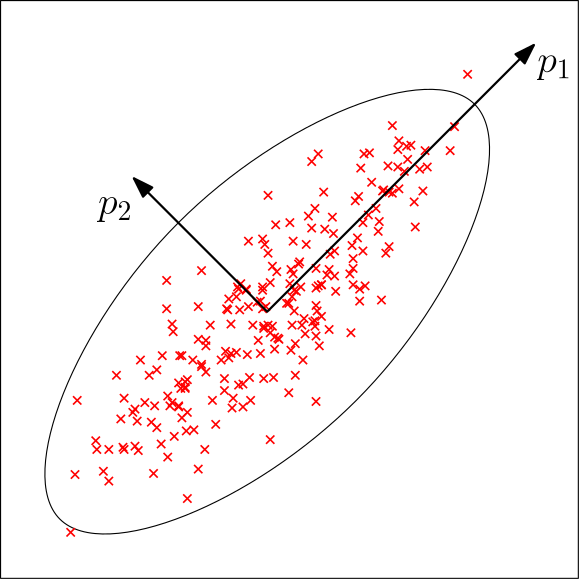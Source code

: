 <?xml version="1.0"?>
<!DOCTYPE ipe SYSTEM "ipe.dtd">
<ipe version="70212" creator="Ipe 7.2.13">
<info created="D:20200625141755" modified="D:20200702141635"/>
<ipestyle name="basic">
<symbol name="arrow/arc(spx)">
<path stroke="sym-stroke" fill="sym-stroke" pen="sym-pen">
0 0 m
-1 0.333 l
-1 -0.333 l
h
</path>
</symbol>
<symbol name="arrow/farc(spx)">
<path stroke="sym-stroke" fill="white" pen="sym-pen">
0 0 m
-1 0.333 l
-1 -0.333 l
h
</path>
</symbol>
<symbol name="arrow/ptarc(spx)">
<path stroke="sym-stroke" fill="sym-stroke" pen="sym-pen">
0 0 m
-1 0.333 l
-0.8 0 l
-1 -0.333 l
h
</path>
</symbol>
<symbol name="arrow/fptarc(spx)">
<path stroke="sym-stroke" fill="white" pen="sym-pen">
0 0 m
-1 0.333 l
-0.8 0 l
-1 -0.333 l
h
</path>
</symbol>
<symbol name="mark/circle(sx)" transformations="translations">
<path fill="sym-stroke">
0.6 0 0 0.6 0 0 e
0.4 0 0 0.4 0 0 e
</path>
</symbol>
<symbol name="mark/disk(sx)" transformations="translations">
<path fill="sym-stroke">
0.6 0 0 0.6 0 0 e
</path>
</symbol>
<symbol name="mark/fdisk(sfx)" transformations="translations">
<group>
<path fill="sym-fill">
0.5 0 0 0.5 0 0 e
</path>
<path fill="sym-stroke" fillrule="eofill">
0.6 0 0 0.6 0 0 e
0.4 0 0 0.4 0 0 e
</path>
</group>
</symbol>
<symbol name="mark/box(sx)" transformations="translations">
<path fill="sym-stroke" fillrule="eofill">
-0.6 -0.6 m
0.6 -0.6 l
0.6 0.6 l
-0.6 0.6 l
h
-0.4 -0.4 m
0.4 -0.4 l
0.4 0.4 l
-0.4 0.4 l
h
</path>
</symbol>
<symbol name="mark/square(sx)" transformations="translations">
<path fill="sym-stroke">
-0.6 -0.6 m
0.6 -0.6 l
0.6 0.6 l
-0.6 0.6 l
h
</path>
</symbol>
<symbol name="mark/fsquare(sfx)" transformations="translations">
<group>
<path fill="sym-fill">
-0.5 -0.5 m
0.5 -0.5 l
0.5 0.5 l
-0.5 0.5 l
h
</path>
<path fill="sym-stroke" fillrule="eofill">
-0.6 -0.6 m
0.6 -0.6 l
0.6 0.6 l
-0.6 0.6 l
h
-0.4 -0.4 m
0.4 -0.4 l
0.4 0.4 l
-0.4 0.4 l
h
</path>
</group>
</symbol>
<symbol name="mark/cross(sx)" transformations="translations">
<group>
<path fill="sym-stroke">
-0.43 -0.57 m
0.57 0.43 l
0.43 0.57 l
-0.57 -0.43 l
h
</path>
<path fill="sym-stroke">
-0.43 0.57 m
0.57 -0.43 l
0.43 -0.57 l
-0.57 0.43 l
h
</path>
</group>
</symbol>
<symbol name="arrow/fnormal(spx)">
<path stroke="sym-stroke" fill="white" pen="sym-pen">
0 0 m
-1 0.333 l
-1 -0.333 l
h
</path>
</symbol>
<symbol name="arrow/pointed(spx)">
<path stroke="sym-stroke" fill="sym-stroke" pen="sym-pen">
0 0 m
-1 0.333 l
-0.8 0 l
-1 -0.333 l
h
</path>
</symbol>
<symbol name="arrow/fpointed(spx)">
<path stroke="sym-stroke" fill="white" pen="sym-pen">
0 0 m
-1 0.333 l
-0.8 0 l
-1 -0.333 l
h
</path>
</symbol>
<symbol name="arrow/linear(spx)">
<path stroke="sym-stroke" pen="sym-pen">
-1 0.333 m
0 0 l
-1 -0.333 l
</path>
</symbol>
<symbol name="arrow/fdouble(spx)">
<path stroke="sym-stroke" fill="white" pen="sym-pen">
0 0 m
-1 0.333 l
-1 -0.333 l
h
-1 0 m
-2 0.333 l
-2 -0.333 l
h
</path>
</symbol>
<symbol name="arrow/double(spx)">
<path stroke="sym-stroke" fill="sym-stroke" pen="sym-pen">
0 0 m
-1 0.333 l
-1 -0.333 l
h
-1 0 m
-2 0.333 l
-2 -0.333 l
h
</path>
</symbol>
<pen name="heavier" value="0.8"/>
<pen name="fat" value="1.2"/>
<pen name="ultrafat" value="2"/>
<symbolsize name="large" value="5"/>
<symbolsize name="small" value="2"/>
<symbolsize name="tiny" value="1.1"/>
<arrowsize name="large" value="10"/>
<arrowsize name="small" value="5"/>
<arrowsize name="tiny" value="3"/>
<color name="red" value="1 0 0"/>
<color name="green" value="0 1 0"/>
<color name="blue" value="0 0 1"/>
<color name="yellow" value="1 1 0"/>
<color name="orange" value="1 0.647 0"/>
<color name="gold" value="1 0.843 0"/>
<color name="purple" value="0.627 0.125 0.941"/>
<color name="gray" value="0.745"/>
<color name="brown" value="0.647 0.165 0.165"/>
<color name="navy" value="0 0 0.502"/>
<color name="pink" value="1 0.753 0.796"/>
<color name="seagreen" value="0.18 0.545 0.341"/>
<color name="turquoise" value="0.251 0.878 0.816"/>
<color name="violet" value="0.933 0.51 0.933"/>
<color name="darkblue" value="0 0 0.545"/>
<color name="darkcyan" value="0 0.545 0.545"/>
<color name="darkgray" value="0.663"/>
<color name="darkgreen" value="0 0.392 0"/>
<color name="darkmagenta" value="0.545 0 0.545"/>
<color name="darkorange" value="1 0.549 0"/>
<color name="darkred" value="0.545 0 0"/>
<color name="lightblue" value="0.678 0.847 0.902"/>
<color name="lightcyan" value="0.878 1 1"/>
<color name="lightgray" value="0.827"/>
<color name="lightgreen" value="0.565 0.933 0.565"/>
<color name="lightyellow" value="1 1 0.878"/>
<dashstyle name="dashed" value="[4] 0"/>
<dashstyle name="dotted" value="[1 3] 0"/>
<dashstyle name="dash dotted" value="[4 2 1 2] 0"/>
<dashstyle name="dash dot dotted" value="[4 2 1 2 1 2] 0"/>
<textsize name="large" value="\large"/>
<textsize name="Large" value="\Large"/>
<textsize name="LARGE" value="\LARGE"/>
<textsize name="huge" value="\huge"/>
<textsize name="Huge" value="\Huge"/>
<textsize name="small" value="\small"/>
<textsize name="footnote" value="\footnotesize"/>
<textsize name="tiny" value="\tiny"/>
<textstyle name="center" begin="\begin{center}" end="\end{center}"/>
<textstyle name="itemize" begin="\begin{itemize}" end="\end{itemize}"/>
<textstyle name="item" begin="\begin{itemize}\item{}" end="\end{itemize}"/>
<gridsize name="4 pts" value="4"/>
<gridsize name="8 pts (~3 mm)" value="8"/>
<gridsize name="16 pts (~6 mm)" value="16"/>
<gridsize name="32 pts (~12 mm)" value="32"/>
<gridsize name="10 pts (~3.5 mm)" value="10"/>
<gridsize name="20 pts (~7 mm)" value="20"/>
<gridsize name="14 pts (~5 mm)" value="14"/>
<gridsize name="28 pts (~10 mm)" value="28"/>
<gridsize name="56 pts (~20 mm)" value="56"/>
<anglesize name="90 deg" value="90"/>
<anglesize name="60 deg" value="60"/>
<anglesize name="45 deg" value="45"/>
<anglesize name="30 deg" value="30"/>
<anglesize name="22.5 deg" value="22.5"/>
<opacity name="10%" value="0.1"/>
<opacity name="30%" value="0.3"/>
<opacity name="50%" value="0.5"/>
<opacity name="75%" value="0.75"/>
<tiling name="falling" angle="-60" step="4" width="1"/>
<tiling name="rising" angle="30" step="4" width="1"/>
</ipestyle>
<page>
<layer name="alpha"/>
<view layers="alpha" active="alpha"/>
<path layer="alpha" stroke="black">
144 512
208 672
368 736
304 576 u
</path>
<use name="mark/cross(sx)" pos="221.747 619.544" size="normal" stroke="red"/>
<use name="mark/cross(sx)" pos="244.91 629.359" size="normal" stroke="red"/>
<use name="mark/cross(sx)" pos="239.414 606.588" size="normal" stroke="red"/>
<use name="mark/cross(sx)" pos="226.458 598.736" size="normal" stroke="red"/>
<use name="mark/cross(sx)" pos="235.488 619.151" size="normal" stroke="red"/>
<use name="mark/cross(sx)" pos="231.169 614.048" size="normal" stroke="red"/>
<use name="mark/cross(sx)" pos="275.533 622.292" size="normal" stroke="red"/>
<use name="mark/cross(sx)" pos="257.866 618.759" size="normal" stroke="red"/>
<use name="mark/cross(sx)" pos="256.296 619.151" size="normal" stroke="red"/>
<use name="mark/cross(sx)" pos="264.54 639.174" size="normal" stroke="red"/>
<use name="mark/cross(sx)" pos="246.481 634.07" size="normal" stroke="red"/>
<use name="mark/cross(sx)" pos="255.118 648.203" size="normal" stroke="red"/>
<use name="mark/cross(sx)" pos="285.74 637.603" size="normal" stroke="red"/>
<use name="mark/cross(sx)" pos="306.548 678.826" size="normal" stroke="red"/>
<use name="mark/cross(sx)" pos="276.318 667.048" size="normal" stroke="red"/>
<use name="mark/cross(sx)" pos="295.163 661.159" size="normal" stroke="red"/>
<use name="mark/cross(sx)" pos="277.496 637.211" size="normal" stroke="red"/>
<use name="mark/cross(sx)" pos="244.91 609.336" size="normal" stroke="red"/>
<use name="mark/cross(sx)" pos="224.103 598.344" size="normal" stroke="red"/>
<use name="mark/cross(sx)" pos="207.614 587.744" size="normal" stroke="red"/>
<use name="mark/cross(sx)" pos="209.577 574.003" size="normal" stroke="red"/>
<use name="mark/cross(sx)" pos="220.177 571.647" size="normal" stroke="red"/>
<use name="mark/cross(sx)" pos="197.014 566.544" size="normal" stroke="red"/>
<use name="mark/cross(sx)" pos="204.473 592.847" size="normal" stroke="red"/>
<use name="mark/cross(sx)" pos="224.495 608.159" size="normal" stroke="red"/>
<use name="mark/cross(sx)" pos="229.206 606.588" size="normal" stroke="red"/>
<use name="mark/cross(sx)" pos="227.243 599.522" size="normal" stroke="red"/>
<use name="mark/cross(sx)" pos="233.918 602.27" size="normal" stroke="red"/>
<use name="mark/cross(sx)" pos="241.377 625.04" size="normal" stroke="red"/>
<use name="mark/cross(sx)" pos="264.147 634.07" size="normal" stroke="red"/>
<use name="mark/cross(sx)" pos="232.347 638.781" size="normal" stroke="red"/>
<use name="mark/cross(sx)" pos="254.725 617.974" size="normal" stroke="red"/>
<use name="mark/cross(sx)" pos="224.103 590.099" size="normal" stroke="red"/>
<use name="mark/cross(sx)" pos="218.214 608.159" size="normal" stroke="red"/>
<use name="mark/cross(sx)" pos="227.243 587.744" size="normal" stroke="red"/>
<use name="mark/cross(sx)" pos="245.695 597.559" size="normal" stroke="red"/>
<use name="mark/cross(sx)" pos="253.547 608.944" size="normal" stroke="red"/>
<use name="mark/cross(sx)" pos="245.695 632.107" size="normal" stroke="red"/>
<use name="mark/cross(sx)" pos="259.436 638.389" size="normal" stroke="red"/>
<use name="mark/cross(sx)" pos="271.999 654.092" size="normal" stroke="red"/>
<use name="mark/cross(sx)" pos="273.57 639.566" size="normal" stroke="red"/>
<use name="mark/cross(sx)" pos="303.014 682.359" size="normal" stroke="red"/>
<use name="mark/cross(sx)" pos="270.036 648.203" size="normal" stroke="red"/>
<use name="mark/cross(sx)" pos="242.947 619.544" size="normal" stroke="red"/>
<use name="mark/cross(sx)" pos="233.918 613.655" size="normal" stroke="red"/>
<use name="mark/cross(sx)" pos="257.866 640.351" size="normal" stroke="red"/>
<use name="mark/cross(sx)" pos="250.799 619.151" size="normal" stroke="red"/>
<use name="mark/cross(sx)" pos="264.933 629.359" size="normal" stroke="red"/>
<use name="mark/cross(sx)" pos="252.37 627.396" size="normal" stroke="red"/>
<use name="mark/cross(sx)" pos="248.444 631.714" size="normal" stroke="red"/>
<use name="mark/cross(sx)" pos="253.547 627.788" size="normal" stroke="red"/>
<use name="mark/cross(sx)" pos="219.784 635.248" size="normal" stroke="red"/>
<use name="mark/cross(sx)" pos="224.103 589.707" size="normal" stroke="red"/>
<use name="mark/cross(sx)" pos="208.399 575.573" size="normal" stroke="red"/>
<use name="mark/cross(sx)" pos="185.236 544.558" size="normal" stroke="red"/>
<use name="mark/cross(sx)" pos="224.888 596.381" size="normal" stroke="red"/>
<use name="mark/cross(sx)" pos="211.932 591.277" size="normal" stroke="red"/>
<use name="mark/cross(sx)" pos="194.265 577.536" size="normal" stroke="red"/>
<use name="mark/cross(sx)" pos="254.333 650.166" size="normal" stroke="red"/>
<use name="mark/cross(sx)" pos="259.044 655.27" size="normal" stroke="red"/>
<use name="mark/cross(sx)" pos="268.073 632.892" size="normal" stroke="red"/>
<use name="mark/cross(sx)" pos="296.34 656.448" size="normal" stroke="red"/>
<use name="mark/cross(sx)" pos="279.851 652.129" size="normal" stroke="red"/>
<use name="mark/cross(sx)" pos="299.481 676.47" size="normal" stroke="red"/>
<use name="mark/cross(sx)" pos="301.051 690.996" size="normal" stroke="red"/>
<use name="mark/cross(sx)" pos="328.141 709.448" size="normal" stroke="red"/>
<use name="mark/cross(sx)" pos="280.244 645.848" size="normal" stroke="red"/>
<use name="mark/cross(sx)" pos="240.984 609.729" size="normal" stroke="red"/>
<use name="mark/cross(sx)" pos="242.162 628.574" size="normal" stroke="red"/>
<use name="mark/cross(sx)" pos="231.169 625.825" size="normal" stroke="red"/>
<use name="mark/cross(sx)" pos="288.488 650.559" size="normal" stroke="red"/>
<use name="mark/cross(sx)" pos="262.97 627.003" size="normal" stroke="red"/>
<use name="mark/cross(sx)" pos="254.333 625.04" size="normal" stroke="red"/>
<use name="mark/cross(sx)" pos="265.325 649.381" size="normal" stroke="red"/>
<use name="mark/cross(sx)" pos="249.229 625.825" size="normal" stroke="red"/>
<use name="mark/cross(sx)" pos="233.918 611.692" size="normal" stroke="red"/>
<use name="mark/cross(sx)" pos="215.466 590.099" size="normal" stroke="red"/>
<use name="mark/cross(sx)" pos="204.473 574.395" size="normal" stroke="red"/>
<use name="mark/cross(sx)" pos="289.666 675.685" size="normal" stroke="red"/>
<use name="mark/cross(sx)" pos="257.081 616.403" size="normal" stroke="red"/>
<use name="mark/cross(sx)" pos="293.592 670.581" size="normal" stroke="red"/>
<use name="mark/cross(sx)" pos="267.681 641.922" size="normal" stroke="red"/>
<use name="mark/cross(sx)" pos="265.325 637.603" size="normal" stroke="red"/>
<use name="mark/cross(sx)" pos="248.444 632.107" size="normal" stroke="red"/>
<use name="mark/cross(sx)" pos="256.296 645.063" size="normal" stroke="red"/>
<use name="mark/cross(sx)" pos="254.333 632.892" size="normal" stroke="red"/>
<use name="mark/cross(sx)" pos="254.333 631.714" size="normal" stroke="red"/>
<use name="mark/cross(sx)" pos="278.674 644.67" size="normal" stroke="red"/>
<use name="mark/cross(sx)" pos="276.711 653.7" size="normal" stroke="red"/>
<use name="mark/cross(sx)" pos="287.703 663.907" size="normal" stroke="red"/>
<use name="mark/cross(sx)" pos="267.288 641.137" size="normal" stroke="red"/>
<use name="mark/cross(sx)" pos="226.458 596.773" size="normal" stroke="red"/>
<use name="mark/cross(sx)" pos="220.177 593.633" size="normal" stroke="red"/>
<use name="mark/cross(sx)" pos="222.14 616.796" size="normal" stroke="red"/>
<use name="mark/cross(sx)" pos="249.229 649.381" size="normal" stroke="red"/>
<use name="mark/cross(sx)" pos="246.088 624.648" size="normal" stroke="red"/>
<use name="mark/cross(sx)" pos="278.281 639.174" size="normal" stroke="red"/>
<use name="mark/cross(sx)" pos="242.162 607.373" size="normal" stroke="red"/>
<use name="mark/cross(sx)" pos="186.806 565.366" size="normal" stroke="red"/>
<use name="mark/cross(sx)" pos="222.532 579.107" size="normal" stroke="red"/>
<use name="mark/cross(sx)" pos="250.014 592.062" size="normal" stroke="red"/>
<use name="mark/cross(sx)" pos="233.525 574.395" size="normal" stroke="red"/>
<use name="mark/cross(sx)" pos="243.34 589.314" size="normal" stroke="red"/>
<use name="mark/cross(sx)" pos="263.755 594.81" size="normal" stroke="red"/>
<use name="mark/cross(sx)" pos="273.177 618.759" size="normal" stroke="red"/>
<use name="mark/cross(sx)" pos="252.762 613.655" size="normal" stroke="red"/>
<use name="mark/cross(sx)" pos="243.733 592.847" size="normal" stroke="red"/>
<use name="mark/cross(sx)" pos="273.57 615.225" size="normal" stroke="red"/>
<use name="mark/cross(sx)" pos="263.755 627.003" size="normal" stroke="red"/>
<use name="mark/cross(sx)" pos="258.651 610.514" size="normal" stroke="red"/>
<use name="mark/cross(sx)" pos="269.644 616.011" size="normal" stroke="red"/>
<use name="mark/cross(sx)" pos="273.57 626.218" size="normal" stroke="red"/>
<use name="mark/cross(sx)" pos="259.829 614.44" size="normal" stroke="red"/>
<use name="mark/cross(sx)" pos="260.222 614.048" size="normal" stroke="red"/>
<use name="mark/cross(sx)" pos="272.392 620.329" size="normal" stroke="red"/>
<use name="mark/cross(sx)" pos="290.451 645.848" size="normal" stroke="red"/>
<use name="mark/cross(sx)" pos="309.296 654.485" size="normal" stroke="red"/>
<use name="mark/cross(sx)" pos="312.044 667.441" size="normal" stroke="red"/>
<use name="mark/cross(sx)" pos="297.126 628.181" size="normal" stroke="red"/>
<use name="mark/cross(sx)" pos="278.281 617.581" size="normal" stroke="red"/>
<use name="mark/cross(sx)" pos="289.274 632.107" size="normal" stroke="red"/>
<use name="mark/cross(sx)" pos="291.237 633.285" size="normal" stroke="red"/>
<use name="mark/cross(sx)" pos="299.874 647.418" size="normal" stroke="red"/>
<use name="mark/cross(sx)" pos="274.748 611.692" size="normal" stroke="red"/>
<use name="mark/cross(sx)" pos="268.859 606.588" size="normal" stroke="red"/>
<use name="mark/cross(sx)" pos="254.725 599.914" size="normal" stroke="red"/>
<use name="mark/cross(sx)" pos="258.651 614.833" size="normal" stroke="red"/>
<use name="mark/cross(sx)" pos="240.592 595.596" size="normal" stroke="red"/>
<use name="mark/cross(sx)" pos="236.273 592.062" size="normal" stroke="red"/>
<use name="mark/cross(sx)" pos="266.11 601.092" size="normal" stroke="red"/>
<use name="mark/cross(sx)" pos="258.259 600.307" size="normal" stroke="red"/>
<use name="mark/cross(sx)" pos="247.266 597.951" size="normal" stroke="red"/>
<use name="mark/cross(sx)" pos="240.592 599.914" size="normal" stroke="red"/>
<use name="mark/cross(sx)" pos="237.451 583.425" size="normal" stroke="red"/>
<use name="mark/cross(sx)" pos="215.073 565.758" size="normal" stroke="red"/>
<use name="mark/cross(sx)" pos="198.977 563.01" size="normal" stroke="red"/>
<use name="mark/cross(sx)" pos="227.243 556.729" size="normal" stroke="red"/>
<use name="mark/cross(sx)" pos="257.081 577.929" size="normal" stroke="red"/>
<use name="mark/cross(sx)" pos="273.57 591.67" size="normal" stroke="red"/>
<use name="mark/cross(sx)" pos="286.133 616.403" size="normal" stroke="red"/>
<use name="mark/cross(sx)" pos="216.251 582.247" size="normal" stroke="red"/>
<use name="mark/cross(sx)" pos="247.266 589.707" size="normal" stroke="red"/>
<use name="mark/cross(sx)" pos="226.458 596.381" size="normal" stroke="red"/>
<use name="mark/cross(sx)" pos="210.362 606.588" size="normal" stroke="red"/>
<use name="mark/cross(sx)" pos="219.784 625.04" size="normal" stroke="red"/>
<use name="mark/cross(sx)" pos="245.303 632.892" size="normal" stroke="red"/>
<use name="mark/cross(sx)" pos="256.296 665.87" size="normal" stroke="red"/>
<use name="mark/cross(sx)" pos="274.355 680.789" size="normal" stroke="red"/>
<use name="mark/cross(sx)" pos="279.459 658.018" size="normal" stroke="red"/>
<use name="mark/cross(sx)" pos="264.147 656.055" size="normal" stroke="red"/>
<use name="mark/cross(sx)" pos="273.177 661.159" size="normal" stroke="red"/>
<use name="mark/cross(sx)" pos="305.37 674.507" size="normal" stroke="red"/>
<use name="mark/cross(sx)" pos="321.859 681.967" size="normal" stroke="red"/>
<use name="mark/cross(sx)" pos="289.274 627.788" size="normal" stroke="red"/>
<use name="mark/cross(sx)" pos="273.177 620.722" size="normal" stroke="red"/>
<use name="mark/cross(sx)" pos="266.11 612.477" size="normal" stroke="red"/>
<use name="mark/cross(sx)" pos="264.54 610.122" size="normal" stroke="red"/>
<use name="mark/cross(sx)" pos="280.244 636.818" size="normal" stroke="red"/>
<use name="mark/cross(sx)" pos="265.718 631.714" size="normal" stroke="red"/>
<use name="mark/cross(sx)" pos="265.718 624.255" size="normal" stroke="red"/>
<use name="mark/cross(sx)" pos="264.933 619.151" size="normal" stroke="red"/>
<use name="mark/cross(sx)" pos="257.081 634.463" size="normal" stroke="red"/>
<use name="mark/cross(sx)" pos="225.281 608.159" size="normal" stroke="red"/>
<use name="mark/cross(sx)" pos="216.251 603.055" size="normal" stroke="red"/>
<use name="mark/cross(sx)" pos="213.503 601.092" size="normal" stroke="red"/>
<use name="mark/cross(sx)" pos="208.399 588.921" size="normal" stroke="red"/>
<use name="mark/cross(sx)" pos="201.725 601.092" size="normal" stroke="red"/>
<use name="mark/cross(sx)" pos="187.591 592.062" size="normal" stroke="red"/>
<use name="mark/cross(sx)" pos="209.184 584.603" size="normal" stroke="red"/>
<use name="mark/cross(sx)" pos="221.747 591.277" size="normal" stroke="red"/>
<use name="mark/cross(sx)" pos="248.836 608.551" size="normal" stroke="red"/>
<use name="mark/cross(sx)" pos="268.466 619.151" size="normal" stroke="red"/>
<use name="mark/cross(sx)" pos="286.918 633.677" size="normal" stroke="red"/>
<use name="mark/cross(sx)" pos="286.918 639.566" size="normal" stroke="red"/>
<use name="mark/cross(sx)" pos="266.503 631.322" size="normal" stroke="red"/>
<use name="mark/cross(sx)" pos="273.57 632.5" size="normal" stroke="red"/>
<use name="mark/cross(sx)" pos="274.355 633.285" size="normal" stroke="red"/>
<use name="mark/cross(sx)" pos="275.533 633.677" size="normal" stroke="red"/>
<use name="mark/cross(sx)" pos="275.533 633.677" size="normal" stroke="red"/>
<use name="mark/cross(sx)" pos="286.918 643.1" size="normal" stroke="red"/>
<use name="mark/cross(sx)" pos="292.414 658.803" size="normal" stroke="red"/>
<use name="mark/cross(sx)" pos="297.518 667.441" size="normal" stroke="red"/>
<use name="mark/cross(sx)" pos="297.911 667.833" size="normal" stroke="red"/>
<use name="mark/cross(sx)" pos="299.874 667.048" size="normal" stroke="red"/>
<use name="mark/cross(sx)" pos="301.051 666.655" size="normal" stroke="red"/>
<use name="mark/cross(sx)" pos="303.407 668.226" size="normal" stroke="red"/>
<use name="mark/cross(sx)" pos="303.014 676.078" size="normal" stroke="red"/>
<use name="mark/cross(sx)" pos="290.844 680.789" size="normal" stroke="red"/>
<use name="mark/cross(sx)" pos="292.807 681.181" size="normal" stroke="red"/>
<use name="mark/cross(sx)" pos="306.155 683.537" size="normal" stroke="red"/>
<use name="mark/cross(sx)" pos="307.726 683.93" size="normal" stroke="red"/>
<use name="mark/cross(sx)" pos="310.866 675.292" size="normal" stroke="red"/>
<use name="mark/cross(sx)" pos="313.615 676.078" size="normal" stroke="red"/>
<use name="mark/cross(sx)" pos="312.829 681.967" size="normal" stroke="red"/>
<use name="mark/cross(sx)" pos="308.903 663.515" size="normal" stroke="red"/>
<use name="mark/cross(sx)" pos="298.696 645.063" size="normal" stroke="red"/>
<use name="mark/cross(sx)" pos="273.962 624.255" size="normal" stroke="red"/>
<use name="mark/cross(sx)" pos="220.962 590.099" size="normal" stroke="red"/>
<use name="mark/cross(sx)" pos="203.295 585.388" size="normal" stroke="red"/>
<use name="mark/cross(sx)" pos="194.658 574.395" size="normal" stroke="red"/>
<use name="mark/cross(sx)" pos="204.08 575.181" size="normal" stroke="red"/>
<use name="mark/cross(sx)" pos="217.821 576.358" size="normal" stroke="red"/>
<use name="mark/cross(sx)" pos="225.281 585.781" size="normal" stroke="red"/>
<use name="mark/cross(sx)" pos="214.288 584.21" size="normal" stroke="red"/>
<use name="mark/cross(sx)" pos="198.977 574.395" size="normal" stroke="red"/>
<use name="mark/cross(sx)" pos="231.169 567.329" size="normal" stroke="red"/>
<use name="mark/cross(sx)" pos="249.621 600.307" size="normal" stroke="red"/>
<use name="mark/cross(sx)" pos="280.636 631.322" size="normal" stroke="red"/>
<use name="mark/cross(sx)" pos="290.451 656.055" size="normal" stroke="red"/>
<use name="mark/cross(sx)" pos="270.822 658.411" size="normal" stroke="red"/>
<use name="mark/cross(sx)" pos="303.407 685.5" size="normal" stroke="red"/>
<use name="mark/cross(sx)" pos="271.999 678.041" size="normal" stroke="red"/>
<use name="mark/cross(sx)" pos="323.429 690.604" size="normal" stroke="red"/>
<use name="mark/cross(sx)" pos="295.948 652.915" size="normal" stroke="red"/>
<use name="mark/cross(sx)" pos="286.525 647.811" size="normal" stroke="red"/>
<use name="mark/cross(sx)" pos="288.881 665.478" size="normal" stroke="red"/>
<use name="mark/cross(sx)" pos="229.599 581.462" size="normal" stroke="red"/>
<use name="mark/cross(sx)" pos="226.851 581.07" size="normal" stroke="red"/>
<use name="mark/cross(sx)" pos="269.251 621.507" size="normal" stroke="red"/>
<use name="mark/cross(sx)" pos="241.77 624.648" size="normal" stroke="red"/>
<use name="mark/cross(sx)" pos="254.725 618.759" size="normal" stroke="red"/>
<use name="mark/cross(sx)" pos="242.947 608.944" size="normal" stroke="red"/>
<use name="mark/cross(sx)" pos="232.347 605.018" size="normal" stroke="red"/>
<use name="mark/cross(sx)" pos="232.347 604.233" size="normal" stroke="red"/>
<use name="mark/cross(sx)" pos="255.51 625.825" size="normal" stroke="red"/>
<path stroke="black" pen="heavier" arrow="normal/normal" rarrow="normal/normal">
208 672 m
256 624 l
352 720 l
</path>
<text matrix="1 0 0 1 -5.1479 -6.68589" transformations="translations" pos="358.37 716.908" stroke="black" type="label" width="12.53" height="6.176" depth="2.79" valign="baseline" size="Large" style="math">p_1 </text>
<text matrix="1 0 0 1 4.32481 -13.3828" transformations="translations" pos="190.732 672.544" stroke="black" type="label" width="12.53" height="6.176" depth="2.79" valign="baseline" size="Large" style="math">p_2</text>
<path stroke="black">
160 736 m
160 528 l
368 528 l
368 736 l
h
</path>
</page>
</ipe>

